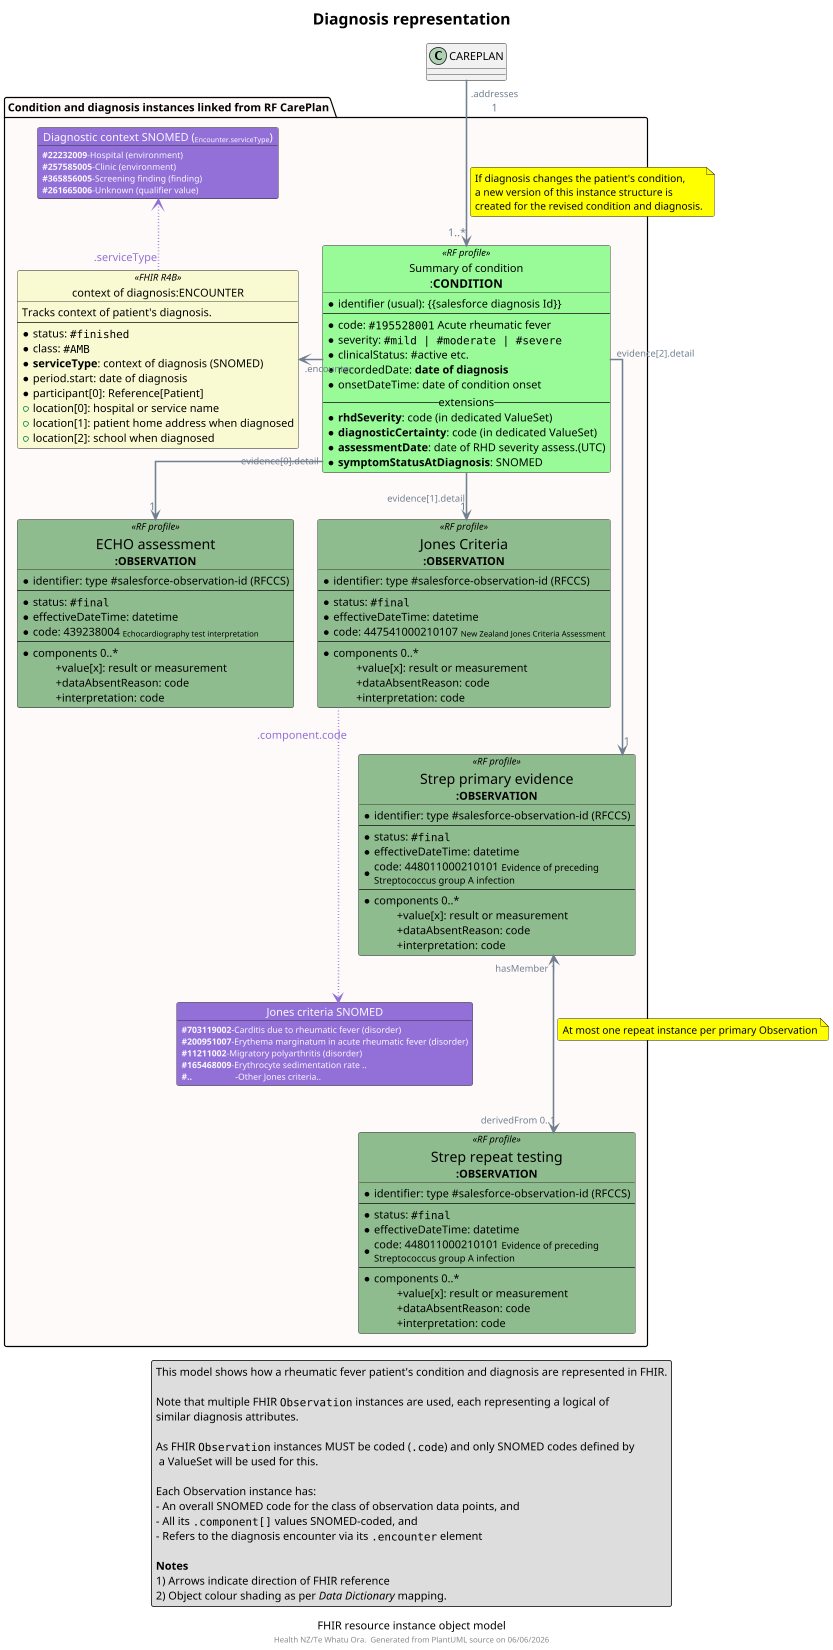 @startuml obj-FHIR-data-diagnosis

top to bottom direction
skinparam dpi 200
allow_mixing
scale 400*900

skinparam ActivityDiamondBackgroundColor #RoyalBlue
skinparam ArrowColor #SlateGrey   
skinparam ArrowFontColor #RoyalBlue
skinparam ArrowFontColor #SlateGrey  
skinparam ArrowFontSize 12
skinparam ArrowMessageAlignment left
skinparam BoxPadding 10
skinparam linetype ortho
skinparam nodesep 30
skinparam ranksep 60
skinparam roundcorner 5
skinparam sequenceArrowThickness 2
skinparam TitleFontSize 20

caption FHIR resource instance object model
footer "Health NZ/Te Whatu Ora.  Generated from PlantUML source on %date('dd/MM/yyyy')"

!procedure $Coding($Alias,$System,$Code,$Display)
  object "<color:GhostWhite>$System" as $Alias #MediumPurple {
    <color:GhostWhite><size:11>**$Code**-$Display
  }
!endprocedure

!procedure $Quantity($Alias,$Quantity,$Value,$Unit)
  object "<color:GhostWhite><size:12>$Quantity</color>" as $Alias #DimGrey {
    <color:GhostWhite><size:11>**$Value** ""$Unit""
  }
!endprocedure

' ******** ******** ******** ******** ******** ******** ******** ******** 
title "Diagnosis representation"

package "Condition and diagnosis instances linked from RF CarePlan" as Activities #Snow { 
  
  object "Summary of condition\n<size:15>:**CONDITION**" as RFCOND <<RF profile>> #PaleGreen {
    * identifier (usual): {{salesforce diagnosis Id}}
    ---
     * code: ""#195528001"" Acute rheumatic fever
     * severity: ""#mild | #moderate | #severe""
     * clinicalStatus: #active etc.
     * recordedDate: **date of diagnosis**
     * onsetDateTime: date of condition onset
    -- extensions --
      * **rhdSeverity**: code (in dedicated ValueSet)
      * **diagnosticCertainty**: code (in dedicated ValueSet)
      * **assessmentDate**: date of RHD severity assess.(UTC)
      * **symptomStatusAtDiagnosis**: SNOMED
  }

  object "context of diagnosis:ENCOUNTER" as DENCOUNTER <<FHIR R4B>> #LightGoldenRodYellow {
    Tracks context of patient's diagnosis.
    ---
    * status: ""#finished""
    * class: ""#AMB""
    * **serviceType**: context of diagnosis (SNOMED)
    * period.start: date of diagnosis
    * participant[0]: Reference[Patient] 
    + location[0]: hospital or service name
    + location[1]: patient home address when diagnosed
    + location[2]: school when diagnosed
  }

  
  ' class "patient detail at time of diagnosis\n**:PATIENT**" as DPATIENT <<RF profile>> #Pink {
  '   Extends NzPatient (NZ Base) with 
  '    RF patient registration detail.
  '   ---
  '   *identifier[NHI] (official): NHI
  '   ---
  '   *name: HumanName
  '   *birthDate: date
  '   *communication.language
  '   *gender: code
  '   *deceasedBoolean: boolean
  '   *telecom: ContactPoint[]
  '   *address: Address[]
  '   +iwi: code
  '   +ethnicity 0..*: code[]
  '   +nzCitizen: code
  '   .. (extensions)..
  '   +**patient.contact[].**
  '   +**interpreterRequired**: boolean
  ' }

  object "<size:18>ECHO assessment\n**:OBSERVATION**" as OBS1 <<RF profile>> #DarkSeaGreen {
    *identifier: type #salesforce-observation-id (RFCCS)
    ---
    * status: ""#final""
    * effectiveDateTime: datetime
    * code: 439238004 <size:10>Echocardiography test interpretation</size>
    ---
    * components 0..*
    \t+value[x]: result or measurement
    \t+dataAbsentReason: code
    \t+interpretation: code
  }

  object "<size:18>Jones Criteria\n**:OBSERVATION**" as OBS2 <<RF profile>> #DarkSeaGreen {
    *identifier: type #salesforce-observation-id (RFCCS)
    ---
    * status: ""#final""
    * effectiveDateTime: datetime
    * code: 447541000210107 <size:10>New Zealand Jones Criteria Assessment</size>
    ---
    * components 0..*
    \t+value[x]: result or measurement
    \t+dataAbsentReason: code
    \t+interpretation: code
  }

  object "<size:18>Strep primary evidence\n**:OBSERVATION**" as OBS3 <<RF profile>> #DarkSeaGreen {
    *identifier: type #salesforce-observation-id (RFCCS)
    ---
    * status: ""#final""
    * effectiveDateTime: datetime
    * code: 448011000210101 <size:12>Evidence of preceding\n<size:12>Streptococcus group A infection
    ---
    * components 0..*
    \t+value[x]: result or measurement
    \t+dataAbsentReason: code
    \t+interpretation: code
  }

  object "<size:18>Strep repeat testing\n**:OBSERVATION**" as OBS4 <<RF profile>> #DarkSeaGreen {
    *identifier: type #salesforce-observation-id (RFCCS)
    ---
    * status: ""#final""
    * effectiveDateTime: datetime
    * code: 448011000210101 <size:12>Evidence of preceding\n<size:12>Streptococcus group A infection
    ---
    * components 0..*
    \t+value[x]: result or measurement
    \t+dataAbsentReason: code
    \t+interpretation: code
  }

  $Coding(EncContext,"Diagnostic context SNOMED (<size:9>Encounter.serviceType</size>)","#22232009","Hospital (environment)")
  $Coding(EncContext,"Diagnostic context SNOMED (<size:9>Encounter.serviceType</size>)","#257585005","Clinic (environment)")
  $Coding(EncContext,"Diagnostic context SNOMED (<size:9>Encounter.serviceType</size>)","#365856005","Screening finding (finding)")
  $Coding(EncContext,"Diagnostic context SNOMED (<size:9>Encounter.serviceType</size>)","#261665006","Unknown (qualifier value)")

  $Coding(JONESCODING,"Jones criteria SNOMED","#703119002","Carditis due to rheumatic fever (disorder)")
  $Coding(JONESCODING,"Jones criteria SNOMED","#200951007","Erythema marginatum in acute rheumatic fever (disorder)")
  $Coding(JONESCODING,"Jones criteria SNOMED","#11211002","Migratory polyarthritis (disorder)")
  $Coding(JONESCODING,"Jones criteria SNOMED","#165468009","Erythrocyte sedimentation rate ..")
  $Coding(JONESCODING,"Jones criteria SNOMED","#..\t\t\t","Other Jones criteria..")

}

' positioning

' connectors
CAREPLAN ".addresses\n<size:14>1" ---> "<size:14>1..*" RFCOND

note on link #Yellow
If diagnosis changes the patient's condition, 
a new version of this instance structure is
created for the revised condition and diagnosis.
endnote

RFCOND ".encounter" -r-> DENCOUNTER
RFCOND "evidence[0].detail" -d-> "<size:14>1" OBS1
RFCOND "\nevidence[1].detail" -d-> "<size:14>1" OBS2
RFCOND "evidence[2].detail" -d--> "<size:14>1" OBS3
OBS3 "hasMember 1" <-d--> "derivedFrom 0..1" OBS4

note on link #Yellow
At most one repeat instance per primary Observation
endnote

DENCOUNTER "\n\n\n<color:MediumPurple><size:14>.serviceType" -[#MediumPurple,dotted]u-> EncContext

OBS2 "\n<color:MediumPurple><size:14>.component.code" -[#MediumPurple,dotted]--> JONESCODING

legend bottom
  This model shows how a rheumatic fever patient's condition and diagnosis are represented in FHIR.

  Note that multiple FHIR ""Observation"" instances are used, each representing a logical of 
  similar diagnosis attributes.

  As FHIR ""Observation"" instances MUST be coded ("".code"") and only SNOMED codes defined by
   a ValueSet will be used for this.

  Each Observation instance has:
  - An overall SNOMED code for the class of observation data points, and
  - All its "".component[]"" values SNOMED-coded, and
  - Refers to the diagnosis encounter via its "".encounter"" element

  **Notes** 
  1) Arrows indicate direction of FHIR reference
  2) Object colour shading as per //Data Dictionary// mapping.
endlegend


@enduml
